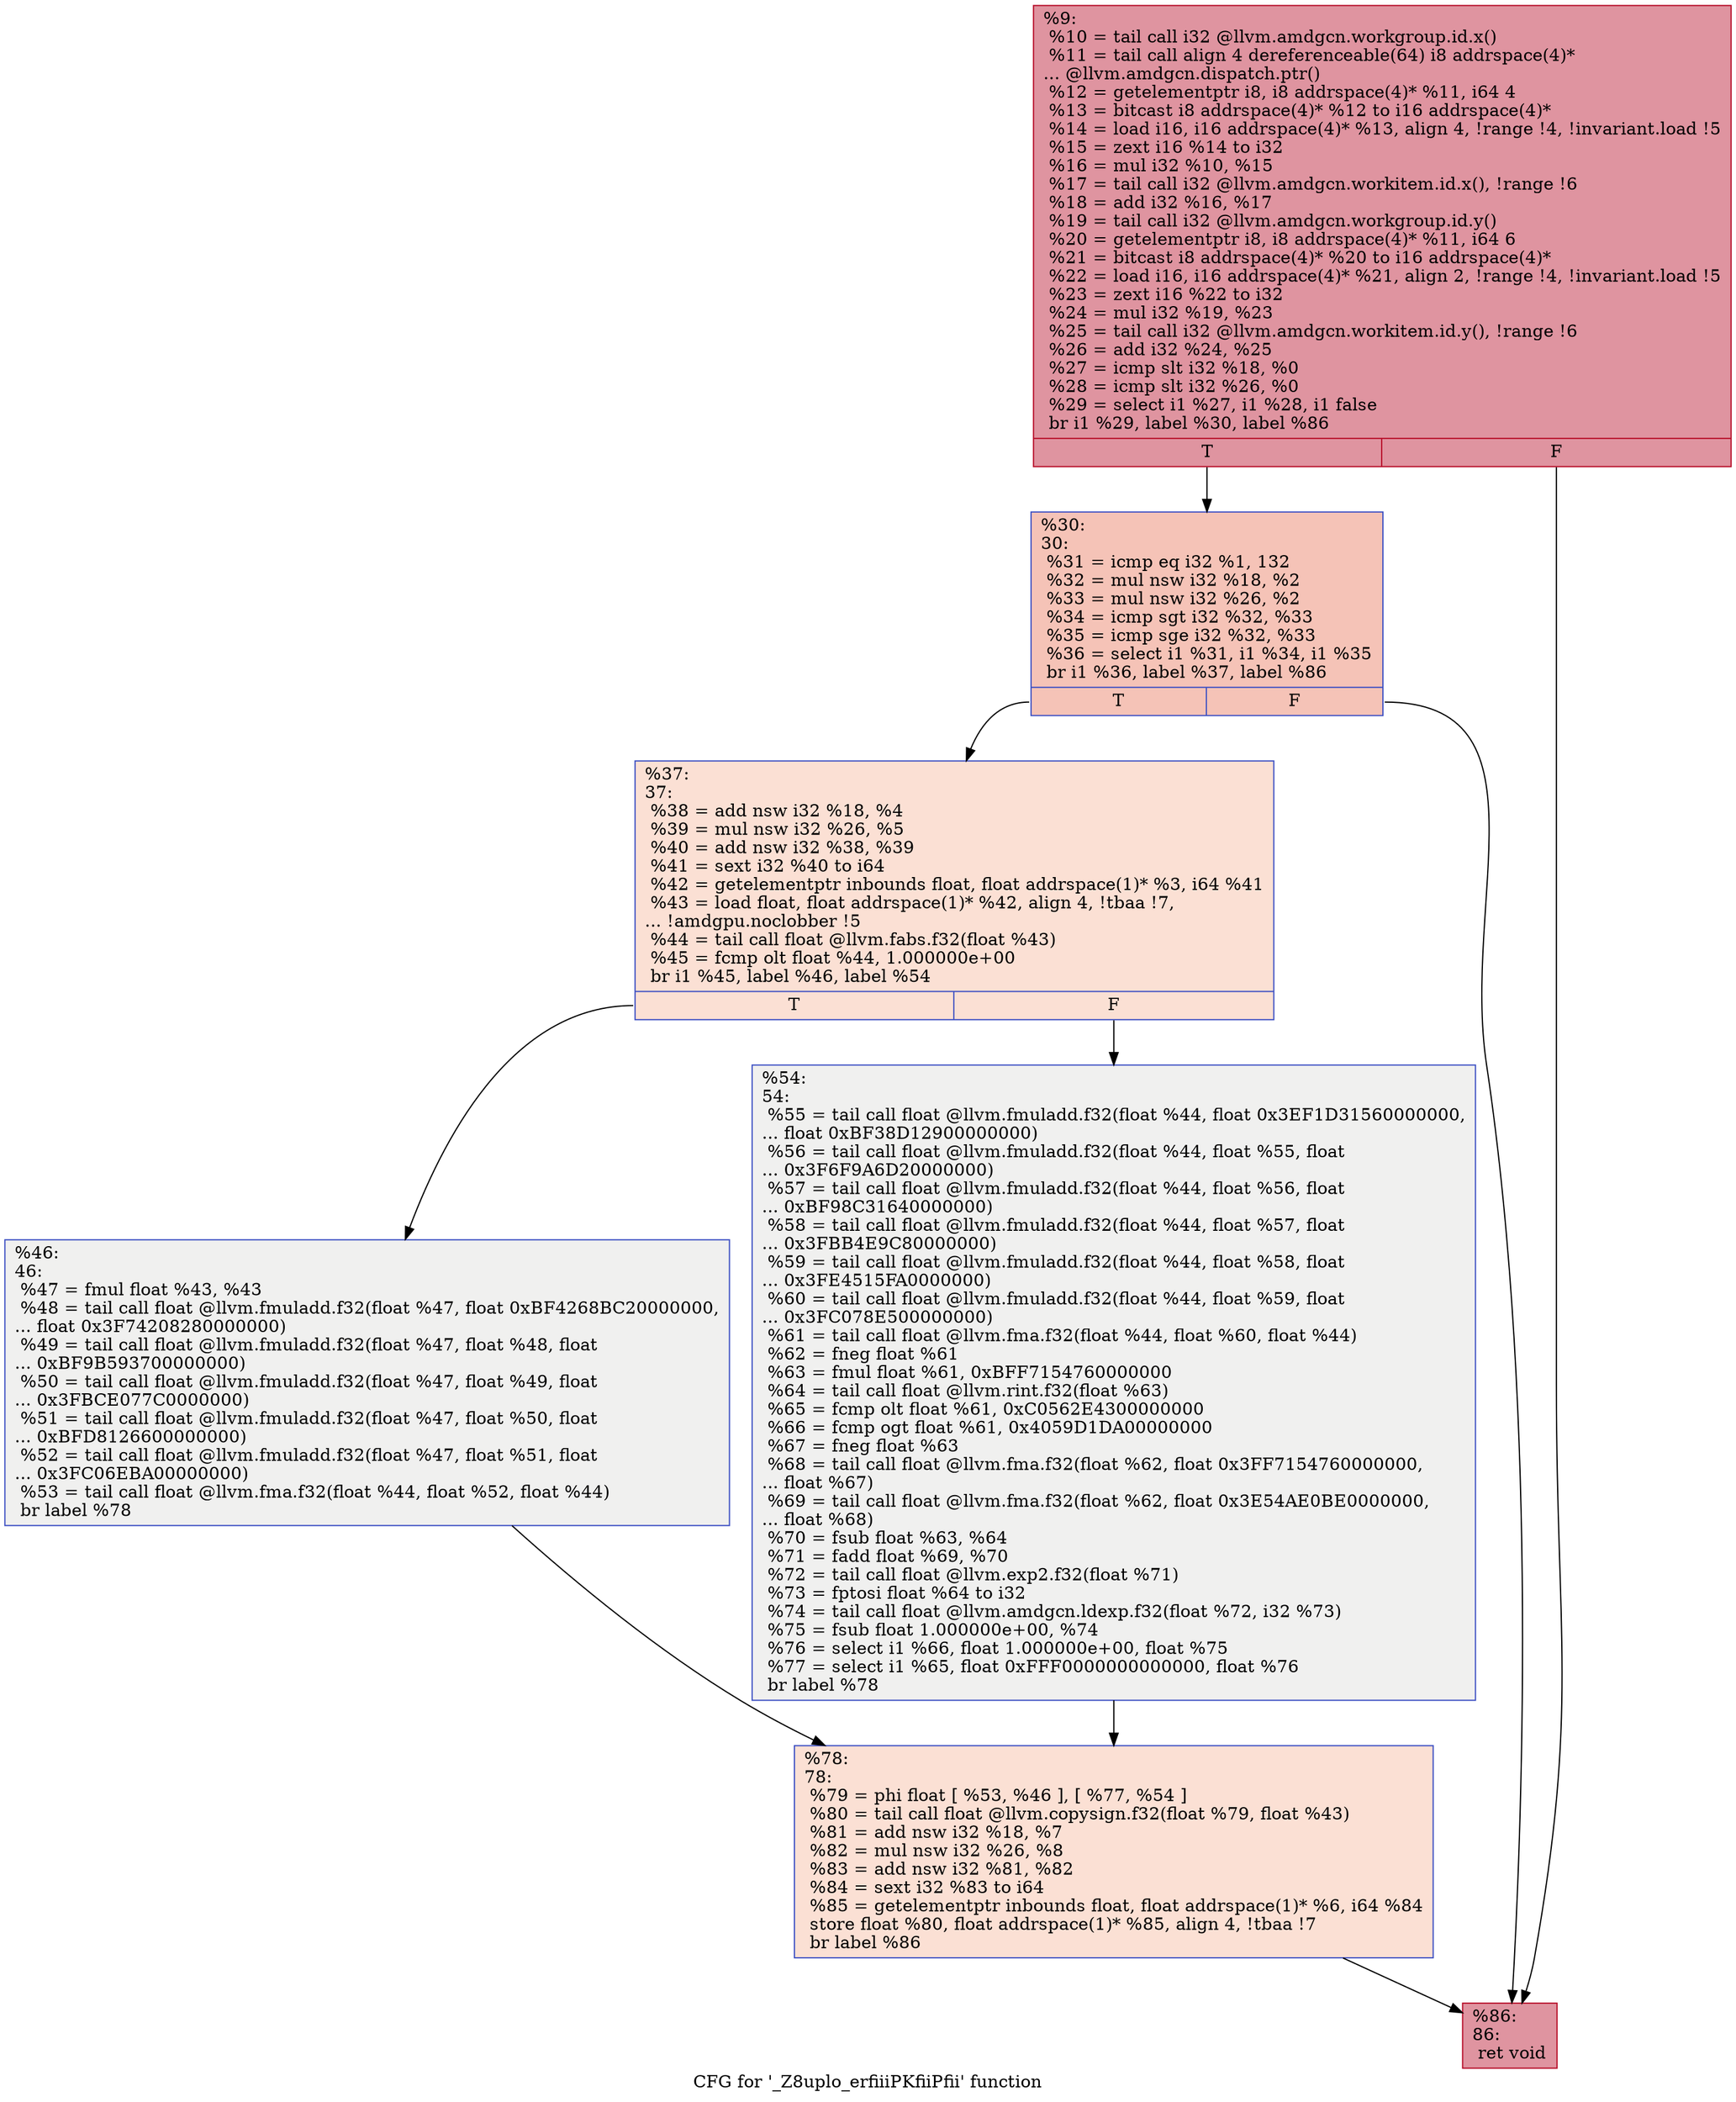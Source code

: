digraph "CFG for '_Z8uplo_erfiiiPKfiiPfii' function" {
	label="CFG for '_Z8uplo_erfiiiPKfiiPfii' function";

	Node0x5805870 [shape=record,color="#b70d28ff", style=filled, fillcolor="#b70d2870",label="{%9:\l  %10 = tail call i32 @llvm.amdgcn.workgroup.id.x()\l  %11 = tail call align 4 dereferenceable(64) i8 addrspace(4)*\l... @llvm.amdgcn.dispatch.ptr()\l  %12 = getelementptr i8, i8 addrspace(4)* %11, i64 4\l  %13 = bitcast i8 addrspace(4)* %12 to i16 addrspace(4)*\l  %14 = load i16, i16 addrspace(4)* %13, align 4, !range !4, !invariant.load !5\l  %15 = zext i16 %14 to i32\l  %16 = mul i32 %10, %15\l  %17 = tail call i32 @llvm.amdgcn.workitem.id.x(), !range !6\l  %18 = add i32 %16, %17\l  %19 = tail call i32 @llvm.amdgcn.workgroup.id.y()\l  %20 = getelementptr i8, i8 addrspace(4)* %11, i64 6\l  %21 = bitcast i8 addrspace(4)* %20 to i16 addrspace(4)*\l  %22 = load i16, i16 addrspace(4)* %21, align 2, !range !4, !invariant.load !5\l  %23 = zext i16 %22 to i32\l  %24 = mul i32 %19, %23\l  %25 = tail call i32 @llvm.amdgcn.workitem.id.y(), !range !6\l  %26 = add i32 %24, %25\l  %27 = icmp slt i32 %18, %0\l  %28 = icmp slt i32 %26, %0\l  %29 = select i1 %27, i1 %28, i1 false\l  br i1 %29, label %30, label %86\l|{<s0>T|<s1>F}}"];
	Node0x5805870:s0 -> Node0x5809e10;
	Node0x5805870:s1 -> Node0x5809ea0;
	Node0x5809e10 [shape=record,color="#3d50c3ff", style=filled, fillcolor="#e8765c70",label="{%30:\l30:                                               \l  %31 = icmp eq i32 %1, 132\l  %32 = mul nsw i32 %18, %2\l  %33 = mul nsw i32 %26, %2\l  %34 = icmp sgt i32 %32, %33\l  %35 = icmp sge i32 %32, %33\l  %36 = select i1 %31, i1 %34, i1 %35\l  br i1 %36, label %37, label %86\l|{<s0>T|<s1>F}}"];
	Node0x5809e10:s0 -> Node0x5807e90;
	Node0x5809e10:s1 -> Node0x5809ea0;
	Node0x5807e90 [shape=record,color="#3d50c3ff", style=filled, fillcolor="#f7b99e70",label="{%37:\l37:                                               \l  %38 = add nsw i32 %18, %4\l  %39 = mul nsw i32 %26, %5\l  %40 = add nsw i32 %38, %39\l  %41 = sext i32 %40 to i64\l  %42 = getelementptr inbounds float, float addrspace(1)* %3, i64 %41\l  %43 = load float, float addrspace(1)* %42, align 4, !tbaa !7,\l... !amdgpu.noclobber !5\l  %44 = tail call float @llvm.fabs.f32(float %43)\l  %45 = fcmp olt float %44, 1.000000e+00\l  br i1 %45, label %46, label %54\l|{<s0>T|<s1>F}}"];
	Node0x5807e90:s0 -> Node0x580b710;
	Node0x5807e90:s1 -> Node0x580b7a0;
	Node0x580b710 [shape=record,color="#3d50c3ff", style=filled, fillcolor="#dedcdb70",label="{%46:\l46:                                               \l  %47 = fmul float %43, %43\l  %48 = tail call float @llvm.fmuladd.f32(float %47, float 0xBF4268BC20000000,\l... float 0x3F74208280000000)\l  %49 = tail call float @llvm.fmuladd.f32(float %47, float %48, float\l... 0xBF9B593700000000)\l  %50 = tail call float @llvm.fmuladd.f32(float %47, float %49, float\l... 0x3FBCE077C0000000)\l  %51 = tail call float @llvm.fmuladd.f32(float %47, float %50, float\l... 0xBFD8126600000000)\l  %52 = tail call float @llvm.fmuladd.f32(float %47, float %51, float\l... 0x3FC06EBA00000000)\l  %53 = tail call float @llvm.fma.f32(float %44, float %52, float %44)\l  br label %78\l}"];
	Node0x580b710 -> Node0x580c470;
	Node0x580b7a0 [shape=record,color="#3d50c3ff", style=filled, fillcolor="#dedcdb70",label="{%54:\l54:                                               \l  %55 = tail call float @llvm.fmuladd.f32(float %44, float 0x3EF1D31560000000,\l... float 0xBF38D12900000000)\l  %56 = tail call float @llvm.fmuladd.f32(float %44, float %55, float\l... 0x3F6F9A6D20000000)\l  %57 = tail call float @llvm.fmuladd.f32(float %44, float %56, float\l... 0xBF98C31640000000)\l  %58 = tail call float @llvm.fmuladd.f32(float %44, float %57, float\l... 0x3FBB4E9C80000000)\l  %59 = tail call float @llvm.fmuladd.f32(float %44, float %58, float\l... 0x3FE4515FA0000000)\l  %60 = tail call float @llvm.fmuladd.f32(float %44, float %59, float\l... 0x3FC078E500000000)\l  %61 = tail call float @llvm.fma.f32(float %44, float %60, float %44)\l  %62 = fneg float %61\l  %63 = fmul float %61, 0xBFF7154760000000\l  %64 = tail call float @llvm.rint.f32(float %63)\l  %65 = fcmp olt float %61, 0xC0562E4300000000\l  %66 = fcmp ogt float %61, 0x4059D1DA00000000\l  %67 = fneg float %63\l  %68 = tail call float @llvm.fma.f32(float %62, float 0x3FF7154760000000,\l... float %67)\l  %69 = tail call float @llvm.fma.f32(float %62, float 0x3E54AE0BE0000000,\l... float %68)\l  %70 = fsub float %63, %64\l  %71 = fadd float %69, %70\l  %72 = tail call float @llvm.exp2.f32(float %71)\l  %73 = fptosi float %64 to i32\l  %74 = tail call float @llvm.amdgcn.ldexp.f32(float %72, i32 %73)\l  %75 = fsub float 1.000000e+00, %74\l  %76 = select i1 %66, float 1.000000e+00, float %75\l  %77 = select i1 %65, float 0xFFF0000000000000, float %76\l  br label %78\l}"];
	Node0x580b7a0 -> Node0x580c470;
	Node0x580c470 [shape=record,color="#3d50c3ff", style=filled, fillcolor="#f7b99e70",label="{%78:\l78:                                               \l  %79 = phi float [ %53, %46 ], [ %77, %54 ]\l  %80 = tail call float @llvm.copysign.f32(float %79, float %43)\l  %81 = add nsw i32 %18, %7\l  %82 = mul nsw i32 %26, %8\l  %83 = add nsw i32 %81, %82\l  %84 = sext i32 %83 to i64\l  %85 = getelementptr inbounds float, float addrspace(1)* %6, i64 %84\l  store float %80, float addrspace(1)* %85, align 4, !tbaa !7\l  br label %86\l}"];
	Node0x580c470 -> Node0x5809ea0;
	Node0x5809ea0 [shape=record,color="#b70d28ff", style=filled, fillcolor="#b70d2870",label="{%86:\l86:                                               \l  ret void\l}"];
}
